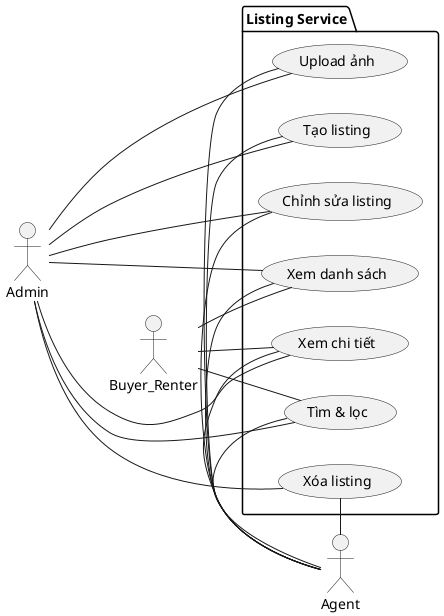 @startuml ListingService_UseCase
left to right direction
actor Buyer_Renter
actor Agent
actor Admin

package "Listing Service" {
  usecase ViewListings        as "Xem danh sách"
  usecase SearchFilter        as "Tìm & lọc"
  usecase ViewDetails         as "Xem chi tiết"
  usecase CreateListing       as "Tạo listing"
  usecase EditListing         as "Chỉnh sửa listing"
  usecase DeleteListing       as "Xóa listing"
  usecase UploadImages        as "Upload ảnh"
}

Buyer_Renter -- ViewListings
Buyer_Renter -- SearchFilter
Buyer_Renter -- ViewDetails

Agent - ViewListings
Agent - SearchFilter
Agent - ViewDetails
Agent - CreateListing
Agent - EditListing
Agent - DeleteListing
Agent - UploadImages

Admin --- ViewListings
Admin --- SearchFilter
Admin --- ViewDetails
Admin --- CreateListing
Admin --- EditListing
Admin --- DeleteListing
Admin --- UploadImages
@enduml
